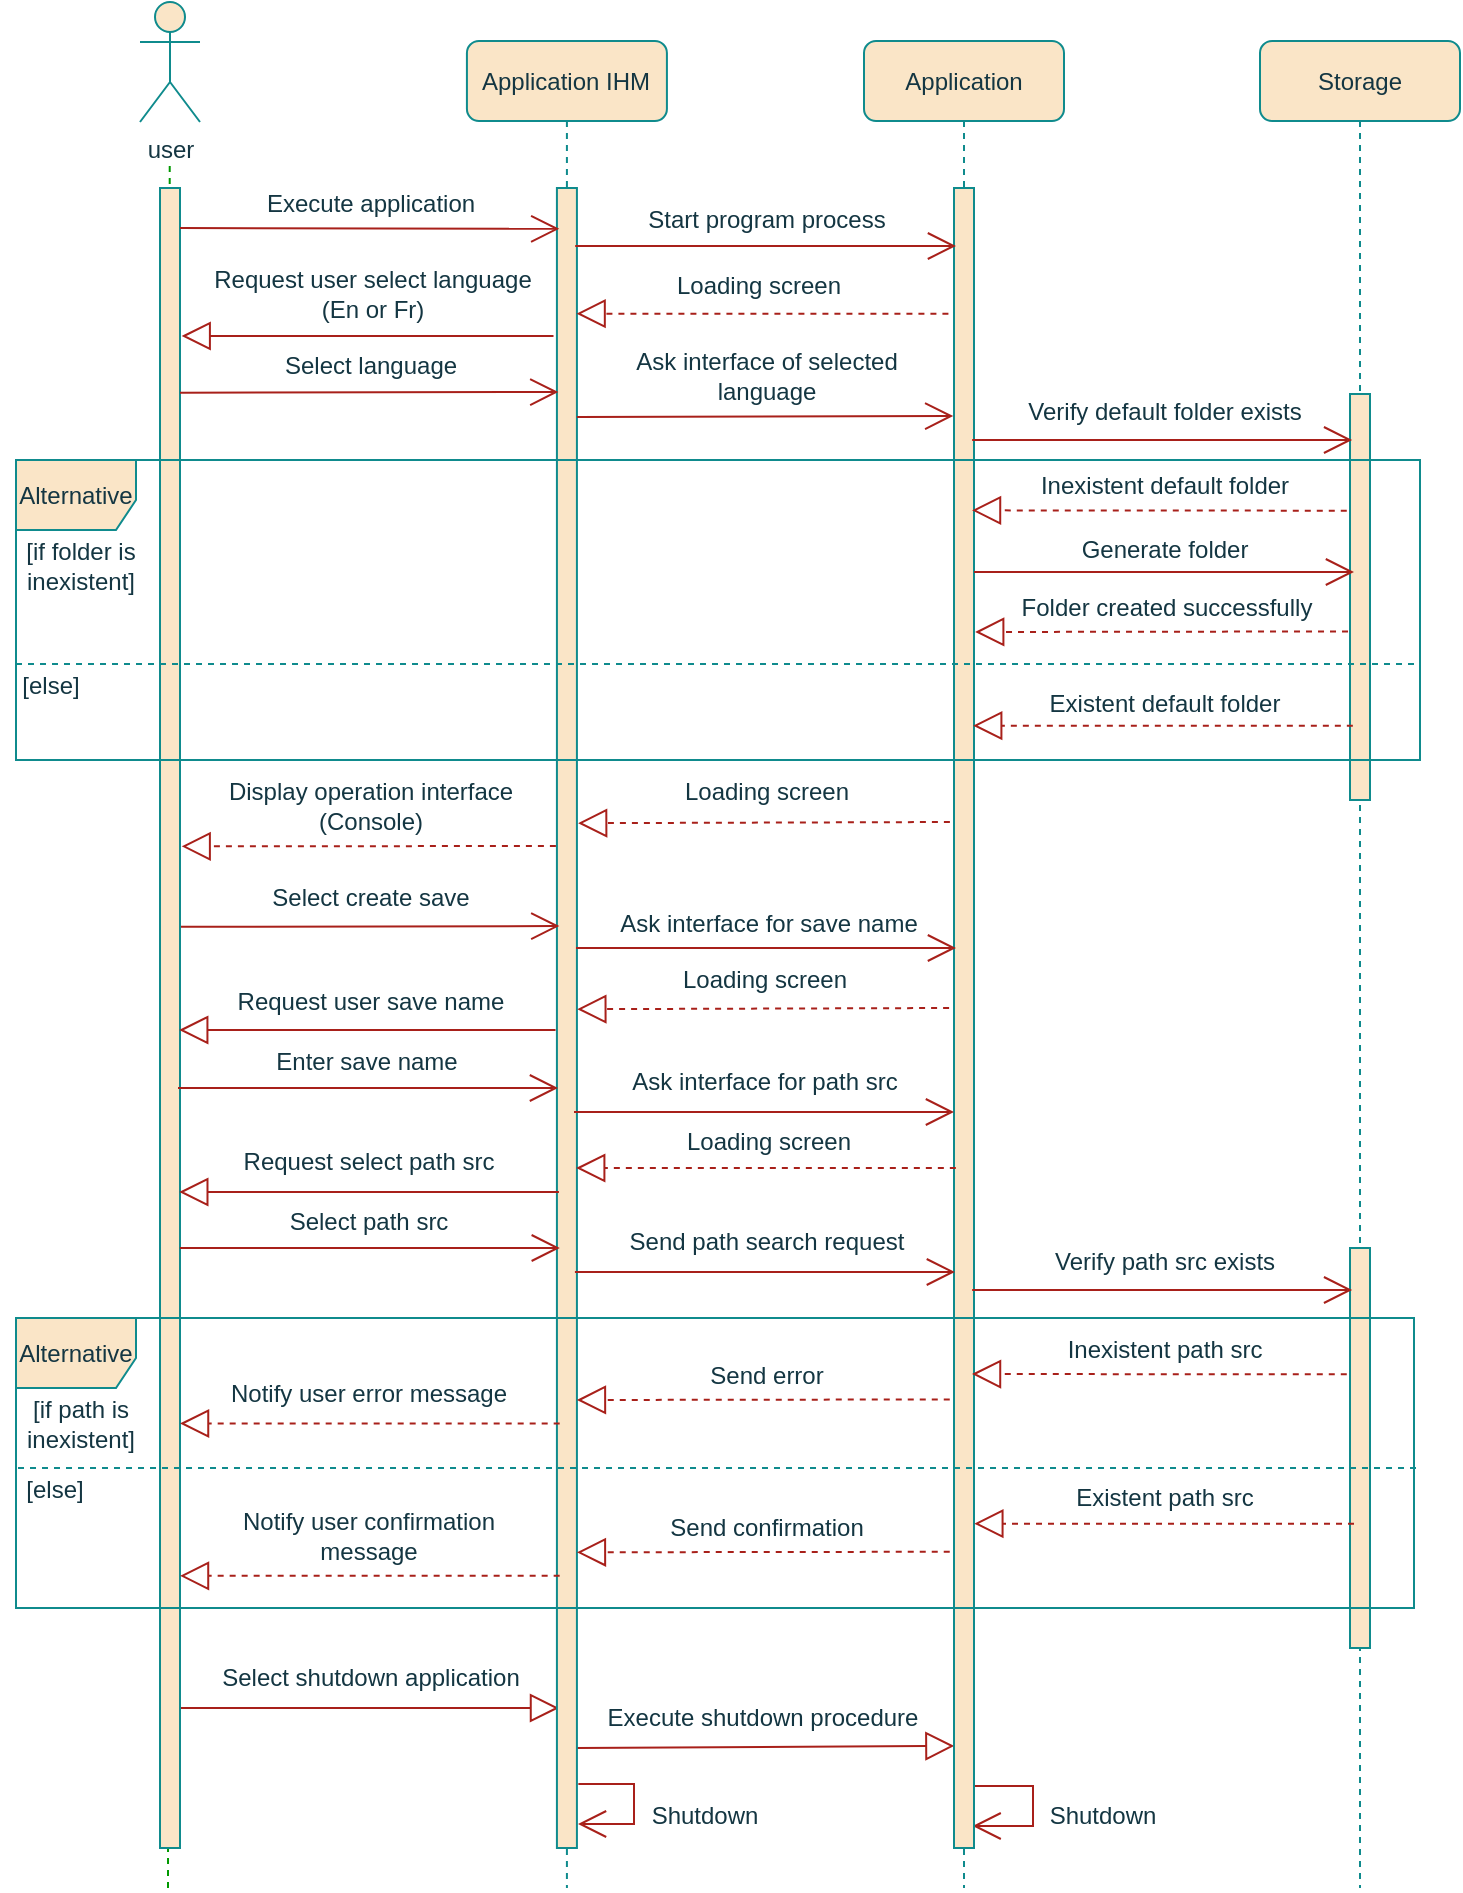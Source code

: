 <mxfile version="20.6.0" type="github" pages="2">
  <diagram id="kgpKYQtTHZ0yAKxKKP6v" name="Page-1">
    <mxGraphModel dx="860" dy="466" grid="1" gridSize="10" guides="1" tooltips="1" connect="1" arrows="1" fold="1" page="1" pageScale="1.2" pageWidth="413" pageHeight="291" background="#FFFFFF" math="0" shadow="0">
      <root>
        <mxCell id="0" />
        <mxCell id="1" parent="0" />
        <mxCell id="sGXvdLq_XoUKNio_A1aQ-141" value="" style="endArrow=block;endFill=0;endSize=12;html=1;rounded=1;entryX=0.021;entryY=0.978;entryDx=0;entryDy=0;entryPerimeter=0;labelBackgroundColor=#DAD2D8;strokeColor=#A8201A;fontColor=#143642;" parent="1" edge="1">
          <mxGeometry width="160" relative="1" as="geometry">
            <mxPoint x="381.25" y="940" as="sourcePoint" />
            <mxPoint x="570.21" y="938.984" as="targetPoint" />
          </mxGeometry>
        </mxCell>
        <mxCell id="sGXvdLq_XoUKNio_A1aQ-8" value="&lt;span style=&quot;&quot;&gt;Application IHM&lt;/span&gt;" style="shape=umlLifeline;perimeter=lifelinePerimeter;whiteSpace=wrap;html=1;container=0;collapsible=0;recursiveResize=0;outlineConnect=0;rounded=1;fillColor=#FAE5C7;strokeColor=#0F8B8D;fontColor=#143642;" parent="1" vertex="1">
          <mxGeometry x="326.46" y="86.5" width="100" height="923.5" as="geometry" />
        </mxCell>
        <mxCell id="sGXvdLq_XoUKNio_A1aQ-1" value="user" style="shape=umlActor;verticalLabelPosition=bottom;verticalAlign=top;html=1;rounded=1;fillColor=#FAE5C7;strokeColor=#0F8B8D;fontColor=#143642;" parent="1" vertex="1">
          <mxGeometry x="163" y="67" width="30" height="60" as="geometry" />
        </mxCell>
        <mxCell id="sGXvdLq_XoUKNio_A1aQ-11" value="&lt;span style=&quot;&quot;&gt;Application&lt;/span&gt;" style="shape=umlLifeline;perimeter=lifelinePerimeter;whiteSpace=wrap;html=1;container=0;collapsible=0;recursiveResize=0;outlineConnect=0;rounded=1;fillColor=#FAE5C7;strokeColor=#0F8B8D;fontColor=#143642;" parent="1" vertex="1">
          <mxGeometry x="525" y="86.5" width="100" height="923.5" as="geometry" />
        </mxCell>
        <mxCell id="sGXvdLq_XoUKNio_A1aQ-12" value="&lt;span style=&quot;&quot;&gt;Storage&lt;/span&gt;" style="shape=umlLifeline;perimeter=lifelinePerimeter;whiteSpace=wrap;html=1;container=0;collapsible=0;recursiveResize=0;outlineConnect=0;rounded=1;fillColor=#FAE5C7;strokeColor=#0F8B8D;fontColor=#143642;" parent="1" vertex="1">
          <mxGeometry x="723" y="86.5" width="100" height="923.5" as="geometry" />
        </mxCell>
        <mxCell id="sGXvdLq_XoUKNio_A1aQ-23" value="" style="endArrow=none;dashed=1;html=1;rounded=1;labelBackgroundColor=#DAD2D8;strokeColor=#009900;fontColor=#143642;fillColor=#d5e8d4;" parent="1" edge="1">
          <mxGeometry width="50" height="50" relative="1" as="geometry">
            <mxPoint x="177" y="1010" as="sourcePoint" />
            <mxPoint x="177.865" y="147" as="targetPoint" />
          </mxGeometry>
        </mxCell>
        <mxCell id="sGXvdLq_XoUKNio_A1aQ-137" value="" style="endArrow=block;endFill=0;endSize=12;html=1;rounded=1;labelBackgroundColor=#DAD2D8;strokeColor=#A8201A;fontColor=#143642;" parent="1" edge="1">
          <mxGeometry width="160" relative="1" as="geometry">
            <mxPoint x="183.0" y="920" as="sourcePoint" />
            <mxPoint x="372.5" y="920" as="targetPoint" />
          </mxGeometry>
        </mxCell>
        <mxCell id="sGXvdLq_XoUKNio_A1aQ-140" value="Execute shutdown procedure" style="text;html=1;align=center;verticalAlign=middle;resizable=0;points=[];autosize=1;strokeColor=none;fillColor=none;rounded=1;fontColor=#143642;" parent="1" vertex="1">
          <mxGeometry x="384.25" y="910" width="180" height="30" as="geometry" />
        </mxCell>
        <mxCell id="sGXvdLq_XoUKNio_A1aQ-146" value="Shutdown" style="text;html=1;align=center;verticalAlign=middle;resizable=0;points=[];autosize=1;strokeColor=none;fillColor=none;rounded=1;fontColor=#143642;" parent="1" vertex="1">
          <mxGeometry x="405.41" y="959" width="80" height="30" as="geometry" />
        </mxCell>
        <mxCell id="sGXvdLq_XoUKNio_A1aQ-147" value="" style="endArrow=open;endFill=1;endSize=12;html=1;rounded=0;labelBackgroundColor=#DAD2D8;strokeColor=#A8201A;fontColor=#143642;" parent="1" edge="1">
          <mxGeometry width="160" relative="1" as="geometry">
            <mxPoint x="579.5" y="959" as="sourcePoint" />
            <mxPoint x="579.31" y="979" as="targetPoint" />
            <Array as="points">
              <mxPoint x="609.5" y="959" />
              <mxPoint x="609.5" y="979" />
            </Array>
          </mxGeometry>
        </mxCell>
        <mxCell id="sGXvdLq_XoUKNio_A1aQ-148" value="Shutdown" style="text;html=1;align=center;verticalAlign=middle;resizable=0;points=[];autosize=1;strokeColor=none;fillColor=none;rounded=1;fontColor=#143642;" parent="1" vertex="1">
          <mxGeometry x="604.08" y="959" width="80" height="30" as="geometry" />
        </mxCell>
        <mxCell id="sGXvdLq_XoUKNio_A1aQ-138" value="Select shutdown application" style="text;html=1;align=center;verticalAlign=middle;resizable=0;points=[];autosize=1;strokeColor=none;fillColor=none;rounded=1;fontColor=#143642;" parent="1" vertex="1">
          <mxGeometry x="193" y="890" width="170" height="30" as="geometry" />
        </mxCell>
        <mxCell id="vB3oa_qT5mKGnojGgwLK-79" value="" style="html=1;points=[];perimeter=orthogonalPerimeter;rounded=0;glass=0;labelBackgroundColor=none;fillStyle=auto;fillColor=#FAE5C7;strokeColor=#0F8B8D;fontColor=#143642;" parent="1" vertex="1">
          <mxGeometry x="173" y="160" width="10" height="830" as="geometry" />
        </mxCell>
        <mxCell id="vB3oa_qT5mKGnojGgwLK-76" value="" style="html=1;points=[];perimeter=orthogonalPerimeter;rounded=0;glass=0;labelBackgroundColor=none;fillStyle=auto;fillColor=#FAE5C7;strokeColor=#0F8B8D;fontColor=#143642;" parent="1" vertex="1">
          <mxGeometry x="371.46" y="160" width="10" height="830" as="geometry" />
        </mxCell>
        <mxCell id="sGXvdLq_XoUKNio_A1aQ-145" value="" style="endArrow=open;endFill=1;endSize=12;html=1;rounded=0;labelBackgroundColor=#DAD2D8;strokeColor=#A8201A;fontColor=#143642;" parent="1" edge="1">
          <mxGeometry width="160" relative="1" as="geometry">
            <mxPoint x="382.17" y="958" as="sourcePoint" />
            <mxPoint x="382.003" y="978" as="targetPoint" />
            <Array as="points">
              <mxPoint x="410" y="958" />
              <mxPoint x="410" y="978" />
            </Array>
          </mxGeometry>
        </mxCell>
        <mxCell id="vB3oa_qT5mKGnojGgwLK-77" value="" style="html=1;points=[];perimeter=orthogonalPerimeter;rounded=0;glass=0;labelBackgroundColor=none;fillStyle=auto;fillColor=#FAE5C7;strokeColor=#0F8B8D;fontColor=#143642;" parent="1" vertex="1">
          <mxGeometry x="570" y="160" width="10" height="830" as="geometry" />
        </mxCell>
        <mxCell id="vB3oa_qT5mKGnojGgwLK-78" value="" style="html=1;points=[];perimeter=orthogonalPerimeter;rounded=0;glass=0;labelBackgroundColor=none;fillStyle=auto;fillColor=#FAE5C7;strokeColor=#0F8B8D;fontColor=#143642;" parent="1" vertex="1">
          <mxGeometry x="768" y="690" width="10" height="200" as="geometry" />
        </mxCell>
        <mxCell id="QkUWkM4qVgkFBgqkuegU-34" value="Select create save" style="text;html=1;align=center;verticalAlign=middle;resizable=0;points=[];autosize=1;strokeColor=none;fillColor=none;rounded=1;fontColor=#143642;" parent="1" vertex="1">
          <mxGeometry x="218.09" y="500" width="120" height="30" as="geometry" />
        </mxCell>
        <mxCell id="QkUWkM4qVgkFBgqkuegU-35" value="" style="endArrow=open;endFill=1;endSize=12;html=1;rounded=1;entryX=0.071;entryY=0.165;entryDx=0;entryDy=0;entryPerimeter=0;labelBackgroundColor=#DAD2D8;strokeColor=#A8201A;fontColor=#143642;" parent="1" edge="1">
          <mxGeometry width="160" relative="1" as="geometry">
            <mxPoint x="183.5" y="529.43" as="sourcePoint" />
            <mxPoint x="372.67" y="529.05" as="targetPoint" />
          </mxGeometry>
        </mxCell>
        <mxCell id="QkUWkM4qVgkFBgqkuegU-50" value="Ask interface for save name" style="text;html=1;align=center;verticalAlign=middle;resizable=0;points=[];autosize=1;strokeColor=none;fillColor=none;rounded=1;fontColor=#143642;" parent="1" vertex="1">
          <mxGeometry x="392" y="513" width="170" height="30" as="geometry" />
        </mxCell>
        <mxCell id="QkUWkM4qVgkFBgqkuegU-51" value="" style="endArrow=open;endFill=1;endSize=12;html=1;rounded=1;labelBackgroundColor=#DAD2D8;strokeColor=#A8201A;fontColor=#143642;" parent="1" edge="1">
          <mxGeometry width="160" relative="1" as="geometry">
            <mxPoint x="381" y="540" as="sourcePoint" />
            <mxPoint x="571" y="540" as="targetPoint" />
          </mxGeometry>
        </mxCell>
        <mxCell id="QkUWkM4qVgkFBgqkuegU-69" value="Enter save name" style="text;html=1;align=center;verticalAlign=middle;resizable=0;points=[];autosize=1;strokeColor=none;fillColor=none;rounded=1;fontColor=#143642;" parent="1" vertex="1">
          <mxGeometry x="221" y="582" width="110" height="30" as="geometry" />
        </mxCell>
        <mxCell id="QkUWkM4qVgkFBgqkuegU-70" value="" style="endArrow=open;endFill=1;endSize=12;html=1;rounded=1;labelBackgroundColor=#DAD2D8;strokeColor=#A8201A;fontColor=#143642;" parent="1" edge="1">
          <mxGeometry width="160" relative="1" as="geometry">
            <mxPoint x="182" y="610.0" as="sourcePoint" />
            <mxPoint x="372" y="610.0" as="targetPoint" />
          </mxGeometry>
        </mxCell>
        <mxCell id="QkUWkM4qVgkFBgqkuegU-71" value="Ask interface for path src" style="text;html=1;align=center;verticalAlign=middle;resizable=0;points=[];autosize=1;strokeColor=none;fillColor=none;rounded=1;fontColor=#143642;" parent="1" vertex="1">
          <mxGeometry x="395" y="592" width="160" height="30" as="geometry" />
        </mxCell>
        <mxCell id="QkUWkM4qVgkFBgqkuegU-72" value="" style="endArrow=open;endFill=1;endSize=12;html=1;rounded=1;labelBackgroundColor=#DAD2D8;strokeColor=#A8201A;fontColor=#143642;" parent="1" edge="1">
          <mxGeometry width="160" relative="1" as="geometry">
            <mxPoint x="380" y="622.0" as="sourcePoint" />
            <mxPoint x="570" y="622.0" as="targetPoint" />
          </mxGeometry>
        </mxCell>
        <mxCell id="QkUWkM4qVgkFBgqkuegU-73" value="Loading screen" style="text;html=1;align=center;verticalAlign=middle;resizable=0;points=[];autosize=1;strokeColor=none;fillColor=none;rounded=1;fontColor=#143642;" parent="1" vertex="1">
          <mxGeometry x="422.42" y="622" width="110" height="30" as="geometry" />
        </mxCell>
        <mxCell id="QkUWkM4qVgkFBgqkuegU-74" value="" style="endArrow=block;dashed=1;endFill=0;endSize=12;html=1;rounded=1;labelBackgroundColor=#DAD2D8;strokeColor=#A8201A;fontColor=#143642;" parent="1" edge="1">
          <mxGeometry width="160" relative="1" as="geometry">
            <mxPoint x="570.92" y="650" as="sourcePoint" />
            <mxPoint x="381.087" y="650" as="targetPoint" />
          </mxGeometry>
        </mxCell>
        <mxCell id="QkUWkM4qVgkFBgqkuegU-75" value="" style="endArrow=block;endFill=0;endSize=12;html=1;rounded=1;labelBackgroundColor=#DAD2D8;strokeColor=#A8201A;fontColor=#143642;" parent="1" edge="1">
          <mxGeometry width="160" relative="1" as="geometry">
            <mxPoint x="372.46" y="662" as="sourcePoint" />
            <mxPoint x="182.627" y="662" as="targetPoint" />
          </mxGeometry>
        </mxCell>
        <mxCell id="QkUWkM4qVgkFBgqkuegU-76" value="Request select path src" style="text;html=1;align=center;verticalAlign=middle;resizable=0;points=[];autosize=1;strokeColor=none;fillColor=none;rounded=1;fontColor=#143642;" parent="1" vertex="1">
          <mxGeometry x="202.04" y="632" width="150" height="30" as="geometry" />
        </mxCell>
        <mxCell id="QkUWkM4qVgkFBgqkuegU-92" value="Alternative" style="shape=umlFrame;whiteSpace=wrap;html=1;width=60;height=35;fillColor=#FAE5C7;strokeColor=#0F8B8D;fontColor=#143642;" parent="1" vertex="1">
          <mxGeometry x="101" y="725" width="699" height="145" as="geometry" />
        </mxCell>
        <mxCell id="QkUWkM4qVgkFBgqkuegU-93" value="[if path is &lt;br&gt;inexistent]" style="text;html=1;align=center;verticalAlign=middle;resizable=0;points=[];autosize=1;strokeColor=none;fillColor=none;fontColor=#143642;" parent="1" vertex="1">
          <mxGeometry x="93" y="758" width="80" height="40" as="geometry" />
        </mxCell>
        <mxCell id="QkUWkM4qVgkFBgqkuegU-94" value="[else]" style="text;html=1;align=center;verticalAlign=middle;resizable=0;points=[];autosize=1;strokeColor=none;fillColor=none;fontColor=#143642;" parent="1" vertex="1">
          <mxGeometry x="95" y="796" width="50" height="30" as="geometry" />
        </mxCell>
        <mxCell id="QkUWkM4qVgkFBgqkuegU-95" value="" style="line;strokeWidth=1;fillColor=none;align=left;verticalAlign=middle;spacingTop=-1;spacingLeft=3;spacingRight=3;rotatable=0;labelPosition=right;points=[];portConstraint=eastwest;dashed=1;labelBackgroundColor=#DAD2D8;strokeColor=#0F8B8D;fontColor=#143642;" parent="1" vertex="1">
          <mxGeometry x="102" y="796" width="700" height="8" as="geometry" />
        </mxCell>
        <mxCell id="QkUWkM4qVgkFBgqkuegU-96" value="" style="endArrow=block;dashed=1;endFill=0;endSize=12;html=1;rounded=1;exitX=-0.161;exitY=0.058;exitDx=0;exitDy=0;exitPerimeter=0;labelBackgroundColor=#DAD2D8;strokeColor=#A8201A;fontColor=#143642;" parent="1" edge="1">
          <mxGeometry width="160" relative="1" as="geometry">
            <mxPoint x="766.39" y="753.18" as="sourcePoint" />
            <mxPoint x="579.0" y="753" as="targetPoint" />
          </mxGeometry>
        </mxCell>
        <mxCell id="QkUWkM4qVgkFBgqkuegU-98" value="" style="endArrow=block;dashed=1;endFill=0;endSize=12;html=1;rounded=1;targetPerimeterSpacing=-4;sourcePerimeterSpacing=3;labelBackgroundColor=#DAD2D8;strokeColor=#A8201A;fontColor=#143642;" parent="1" edge="1">
          <mxGeometry width="160" relative="1" as="geometry">
            <mxPoint x="770.0" y="827.83" as="sourcePoint" />
            <mxPoint x="580.167" y="827.83" as="targetPoint" />
          </mxGeometry>
        </mxCell>
        <mxCell id="QkUWkM4qVgkFBgqkuegU-99" value="Verify path src exists" style="text;html=1;align=center;verticalAlign=middle;resizable=0;points=[];autosize=1;strokeColor=none;fillColor=none;rounded=1;fontColor=#143642;" parent="1" vertex="1">
          <mxGeometry x="609.5" y="682" width="130" height="30" as="geometry" />
        </mxCell>
        <mxCell id="QkUWkM4qVgkFBgqkuegU-100" value="Inexistent path src" style="text;html=1;align=center;verticalAlign=middle;resizable=0;points=[];autosize=1;strokeColor=none;fillColor=none;rounded=1;fontColor=#143642;" parent="1" vertex="1">
          <mxGeometry x="615.0" y="726" width="120" height="30" as="geometry" />
        </mxCell>
        <mxCell id="QkUWkM4qVgkFBgqkuegU-102" value="Existent path src" style="text;html=1;align=center;verticalAlign=middle;resizable=0;points=[];autosize=1;strokeColor=none;fillColor=none;rounded=1;fontColor=#143642;" parent="1" vertex="1">
          <mxGeometry x="620.08" y="800" width="110" height="30" as="geometry" />
        </mxCell>
        <mxCell id="QkUWkM4qVgkFBgqkuegU-103" value="" style="endArrow=open;endFill=1;endSize=12;html=1;rounded=1;targetPerimeterSpacing=-4;sourcePerimeterSpacing=3;labelBackgroundColor=#DAD2D8;strokeColor=#A8201A;fontColor=#143642;" parent="1" edge="1">
          <mxGeometry width="160" relative="1" as="geometry">
            <mxPoint x="579.08" y="711" as="sourcePoint" />
            <mxPoint x="769.08" y="711" as="targetPoint" />
          </mxGeometry>
        </mxCell>
        <mxCell id="QkUWkM4qVgkFBgqkuegU-163" value="Loading screen" style="text;html=1;align=center;verticalAlign=middle;resizable=0;points=[];autosize=1;strokeColor=none;fillColor=none;rounded=1;fontColor=#143642;" parent="1" vertex="1">
          <mxGeometry x="419.77" y="541" width="110" height="30" as="geometry" />
        </mxCell>
        <mxCell id="QkUWkM4qVgkFBgqkuegU-164" value="" style="endArrow=block;dashed=1;endFill=0;endSize=12;html=1;rounded=1;exitX=-0.211;exitY=0.186;exitDx=0;exitDy=0;exitPerimeter=0;labelBackgroundColor=#DAD2D8;strokeColor=#A8201A;fontColor=#143642;" parent="1" edge="1">
          <mxGeometry width="160" relative="1" as="geometry">
            <mxPoint x="567.55" y="569.998" as="sourcePoint" />
            <mxPoint x="381.66" y="570.59" as="targetPoint" />
          </mxGeometry>
        </mxCell>
        <mxCell id="QkUWkM4qVgkFBgqkuegU-165" value="Request user save name" style="text;html=1;align=center;verticalAlign=middle;resizable=0;points=[];autosize=1;strokeColor=none;fillColor=none;rounded=1;fontColor=#143642;" parent="1" vertex="1">
          <mxGeometry x="197.6" y="552" width="160" height="30" as="geometry" />
        </mxCell>
        <mxCell id="QkUWkM4qVgkFBgqkuegU-166" value="" style="endArrow=block;endFill=0;endSize=12;html=1;rounded=1;labelBackgroundColor=#DAD2D8;strokeColor=#A8201A;fontColor=#143642;" parent="1" edge="1">
          <mxGeometry width="160" relative="1" as="geometry">
            <mxPoint x="370.77" y="581.0" as="sourcePoint" />
            <mxPoint x="182.597" y="581.0" as="targetPoint" />
          </mxGeometry>
        </mxCell>
        <mxCell id="vIvqh3EOmnA0zH3-zFLY-1" value="" style="html=1;points=[];perimeter=orthogonalPerimeter;rounded=0;glass=0;labelBackgroundColor=none;fillStyle=auto;fillColor=#FAE5C7;strokeColor=#0F8B8D;fontColor=#143642;" parent="1" vertex="1">
          <mxGeometry x="768" y="263" width="10" height="203" as="geometry" />
        </mxCell>
        <mxCell id="vIvqh3EOmnA0zH3-zFLY-2" value="" style="endArrow=block;dashed=1;endFill=0;endSize=12;html=1;rounded=1;exitX=-0.161;exitY=0.058;exitDx=0;exitDy=0;exitPerimeter=0;labelBackgroundColor=#DAD2D8;strokeColor=#A8201A;fontColor=#143642;" parent="1" edge="1">
          <mxGeometry width="160" relative="1" as="geometry">
            <mxPoint x="766.39" y="321.35" as="sourcePoint" />
            <mxPoint x="579.0" y="321.17" as="targetPoint" />
          </mxGeometry>
        </mxCell>
        <mxCell id="vIvqh3EOmnA0zH3-zFLY-3" value="" style="endArrow=block;dashed=1;endFill=0;endSize=12;html=1;rounded=1;labelBackgroundColor=#DAD2D8;strokeColor=#A8201A;fontColor=#143642;" parent="1" edge="1">
          <mxGeometry width="160" relative="1" as="geometry">
            <mxPoint x="567.21" y="222.82" as="sourcePoint" />
            <mxPoint x="381.29" y="222.82" as="targetPoint" />
          </mxGeometry>
        </mxCell>
        <mxCell id="vIvqh3EOmnA0zH3-zFLY-4" value="" style="endArrow=open;endFill=1;endSize=12;html=1;rounded=1;targetPerimeterSpacing=-4;sourcePerimeterSpacing=3;labelBackgroundColor=#DAD2D8;strokeColor=#A8201A;fontColor=#143642;" parent="1" edge="1">
          <mxGeometry width="160" relative="1" as="geometry">
            <mxPoint x="580" y="352.0" as="sourcePoint" />
            <mxPoint x="770" y="352.0" as="targetPoint" />
          </mxGeometry>
        </mxCell>
        <mxCell id="vIvqh3EOmnA0zH3-zFLY-5" value="" style="endArrow=block;dashed=1;endFill=0;endSize=12;html=1;rounded=1;targetPerimeterSpacing=-4;sourcePerimeterSpacing=3;labelBackgroundColor=#DAD2D8;strokeColor=#A8201A;fontColor=#143642;" parent="1" edge="1">
          <mxGeometry width="160" relative="1" as="geometry">
            <mxPoint x="769.42" y="428.83" as="sourcePoint" />
            <mxPoint x="579.587" y="428.83" as="targetPoint" />
          </mxGeometry>
        </mxCell>
        <mxCell id="vIvqh3EOmnA0zH3-zFLY-6" value="Execute application" style="text;html=1;align=center;verticalAlign=middle;resizable=0;points=[];autosize=1;strokeColor=none;fillColor=none;rounded=1;fontColor=#143642;" parent="1" vertex="1">
          <mxGeometry x="213" y="153" width="130" height="30" as="geometry" />
        </mxCell>
        <mxCell id="vIvqh3EOmnA0zH3-zFLY-7" value="" style="endArrow=open;endFill=1;endSize=12;html=1;rounded=1;entryX=0.118;entryY=0.021;entryDx=0;entryDy=0;entryPerimeter=0;labelBackgroundColor=#DAD2D8;strokeColor=#A8201A;fontColor=#143642;" parent="1" edge="1">
          <mxGeometry width="160" relative="1" as="geometry">
            <mxPoint x="183" y="180.0" as="sourcePoint" />
            <mxPoint x="372.64" y="180.423" as="targetPoint" />
          </mxGeometry>
        </mxCell>
        <mxCell id="vIvqh3EOmnA0zH3-zFLY-8" value="Start program process" style="text;html=1;align=center;verticalAlign=middle;resizable=0;points=[];autosize=1;strokeColor=none;fillColor=none;rounded=1;fontColor=#143642;" parent="1" vertex="1">
          <mxGeometry x="406" y="161" width="140" height="30" as="geometry" />
        </mxCell>
        <mxCell id="vIvqh3EOmnA0zH3-zFLY-9" value="" style="endArrow=open;endFill=1;endSize=12;html=1;rounded=1;exitX=0.913;exitY=0.022;exitDx=0;exitDy=0;exitPerimeter=0;labelBackgroundColor=#DAD2D8;strokeColor=#A8201A;fontColor=#143642;" parent="1" edge="1">
          <mxGeometry width="160" relative="1" as="geometry">
            <mxPoint x="380.59" y="189.016" as="sourcePoint" />
            <mxPoint x="571" y="189.0" as="targetPoint" />
          </mxGeometry>
        </mxCell>
        <mxCell id="vIvqh3EOmnA0zH3-zFLY-10" value="" style="endArrow=block;dashed=1;endFill=0;endSize=12;html=1;rounded=1;exitX=-0.125;exitY=0.144;exitDx=0;exitDy=0;exitPerimeter=0;labelBackgroundColor=#DAD2D8;strokeColor=#A8201A;fontColor=#143642;" parent="1" edge="1">
          <mxGeometry width="160" relative="1" as="geometry">
            <mxPoint x="370.95" y="489.002" as="sourcePoint" />
            <mxPoint x="183.827" y="489.17" as="targetPoint" />
          </mxGeometry>
        </mxCell>
        <mxCell id="vIvqh3EOmnA0zH3-zFLY-11" value="Verify default folder exists" style="text;html=1;align=center;verticalAlign=middle;resizable=0;points=[];autosize=1;strokeColor=none;fillColor=none;rounded=1;fontColor=#143642;" parent="1" vertex="1">
          <mxGeometry x="594.5" y="257" width="160" height="30" as="geometry" />
        </mxCell>
        <mxCell id="vIvqh3EOmnA0zH3-zFLY-12" value="Alternative" style="shape=umlFrame;whiteSpace=wrap;html=1;width=60;height=35;fillColor=#FAE5C7;strokeColor=#0F8B8D;fontColor=#143642;" parent="1" vertex="1">
          <mxGeometry x="101" y="296" width="702" height="150" as="geometry" />
        </mxCell>
        <mxCell id="vIvqh3EOmnA0zH3-zFLY-13" value="Loading screen" style="text;html=1;align=center;verticalAlign=middle;resizable=0;points=[];autosize=1;strokeColor=none;fillColor=none;rounded=1;fontColor=#143642;" parent="1" vertex="1">
          <mxGeometry x="417.0" y="194" width="110" height="30" as="geometry" />
        </mxCell>
        <mxCell id="vIvqh3EOmnA0zH3-zFLY-14" value="[if folder is &lt;br&gt;inexistent]" style="text;html=1;align=center;verticalAlign=middle;resizable=0;points=[];autosize=1;strokeColor=none;fillColor=none;fontColor=#143642;" parent="1" vertex="1">
          <mxGeometry x="93" y="329" width="80" height="40" as="geometry" />
        </mxCell>
        <mxCell id="vIvqh3EOmnA0zH3-zFLY-15" value="[else]" style="text;html=1;align=center;verticalAlign=middle;resizable=0;points=[];autosize=1;strokeColor=none;fillColor=none;fontColor=#143642;" parent="1" vertex="1">
          <mxGeometry x="93" y="394" width="50" height="30" as="geometry" />
        </mxCell>
        <mxCell id="vIvqh3EOmnA0zH3-zFLY-16" value="Inexistent default folder" style="text;html=1;align=center;verticalAlign=middle;resizable=0;points=[];autosize=1;strokeColor=none;fillColor=none;rounded=1;fontColor=#143642;" parent="1" vertex="1">
          <mxGeometry x="600.0" y="294.17" width="150" height="30" as="geometry" />
        </mxCell>
        <mxCell id="vIvqh3EOmnA0zH3-zFLY-17" value="" style="line;strokeWidth=1;fillColor=none;align=left;verticalAlign=middle;spacingTop=-1;spacingLeft=3;spacingRight=3;rotatable=0;labelPosition=right;points=[];portConstraint=eastwest;dashed=1;labelBackgroundColor=#DAD2D8;strokeColor=#0F8B8D;fontColor=#143642;" parent="1" vertex="1">
          <mxGeometry x="101" y="394" width="700" height="8" as="geometry" />
        </mxCell>
        <mxCell id="vIvqh3EOmnA0zH3-zFLY-18" value="Generate folder" style="text;html=1;align=center;verticalAlign=middle;resizable=0;points=[];autosize=1;strokeColor=none;fillColor=none;rounded=1;fontColor=#143642;" parent="1" vertex="1">
          <mxGeometry x="620.42" y="326" width="110" height="30" as="geometry" />
        </mxCell>
        <mxCell id="vIvqh3EOmnA0zH3-zFLY-19" value="Existent default folder" style="text;html=1;align=center;verticalAlign=middle;resizable=0;points=[];autosize=1;strokeColor=none;fillColor=none;rounded=1;fontColor=#143642;" parent="1" vertex="1">
          <mxGeometry x="604.5" y="403" width="140" height="30" as="geometry" />
        </mxCell>
        <mxCell id="vIvqh3EOmnA0zH3-zFLY-20" value="Display operation interface&lt;br&gt;(Console)" style="text;html=1;align=center;verticalAlign=middle;resizable=0;points=[];autosize=1;strokeColor=none;fillColor=none;rounded=1;fontColor=#143642;" parent="1" vertex="1">
          <mxGeometry x="193" y="449" width="170" height="40" as="geometry" />
        </mxCell>
        <mxCell id="vIvqh3EOmnA0zH3-zFLY-21" value="" style="endArrow=open;endFill=1;endSize=12;html=1;rounded=1;targetPerimeterSpacing=-4;sourcePerimeterSpacing=3;labelBackgroundColor=#DAD2D8;strokeColor=#A8201A;fontColor=#143642;" parent="1" edge="1">
          <mxGeometry width="160" relative="1" as="geometry">
            <mxPoint x="579.08" y="286.0" as="sourcePoint" />
            <mxPoint x="769.08" y="286.0" as="targetPoint" />
          </mxGeometry>
        </mxCell>
        <mxCell id="vIvqh3EOmnA0zH3-zFLY-22" value="" style="endArrow=block;dashed=1;endFill=0;endSize=12;html=1;rounded=1;targetPerimeterSpacing=-4;sourcePerimeterSpacing=3;exitX=-0.099;exitY=0.603;exitDx=0;exitDy=0;exitPerimeter=0;labelBackgroundColor=#DAD2D8;strokeColor=#A8201A;fontColor=#143642;" parent="1" edge="1">
          <mxGeometry width="160" relative="1" as="geometry">
            <mxPoint x="767.01" y="381.72" as="sourcePoint" />
            <mxPoint x="580.587" y="382.0" as="targetPoint" />
          </mxGeometry>
        </mxCell>
        <mxCell id="vIvqh3EOmnA0zH3-zFLY-23" value="Folder created successfully" style="text;html=1;align=center;verticalAlign=middle;resizable=0;points=[];autosize=1;strokeColor=none;fillColor=none;rounded=1;fontColor=#143642;" parent="1" vertex="1">
          <mxGeometry x="590.5" y="355.0" width="170" height="30" as="geometry" />
        </mxCell>
        <mxCell id="vIvqh3EOmnA0zH3-zFLY-24" value="Request user select language&lt;br&gt;(En or Fr)" style="text;html=1;align=center;verticalAlign=middle;resizable=0;points=[];autosize=1;strokeColor=none;fillColor=none;rounded=1;fontColor=#143642;" parent="1" vertex="1">
          <mxGeometry x="188.83" y="193" width="180" height="40" as="geometry" />
        </mxCell>
        <mxCell id="vIvqh3EOmnA0zH3-zFLY-25" value="" style="endArrow=block;endFill=0;endSize=12;html=1;rounded=1;labelBackgroundColor=#DAD2D8;strokeColor=#A8201A;fontColor=#143642;" parent="1" edge="1">
          <mxGeometry width="160" relative="1" as="geometry">
            <mxPoint x="369.75" y="234.0" as="sourcePoint" />
            <mxPoint x="183.83" y="234.0" as="targetPoint" />
          </mxGeometry>
        </mxCell>
        <mxCell id="vIvqh3EOmnA0zH3-zFLY-26" value="Select language" style="text;html=1;align=center;verticalAlign=middle;resizable=0;points=[];autosize=1;strokeColor=none;fillColor=none;rounded=1;fontColor=#143642;" parent="1" vertex="1">
          <mxGeometry x="223" y="234" width="110" height="30" as="geometry" />
        </mxCell>
        <mxCell id="vIvqh3EOmnA0zH3-zFLY-27" value="" style="endArrow=open;endFill=1;endSize=12;html=1;rounded=1;entryX=0.071;entryY=0.165;entryDx=0;entryDy=0;entryPerimeter=0;labelBackgroundColor=#DAD2D8;strokeColor=#A8201A;fontColor=#143642;" parent="1" edge="1">
          <mxGeometry width="160" relative="1" as="geometry">
            <mxPoint x="183" y="262.38" as="sourcePoint" />
            <mxPoint x="372.17" y="262.0" as="targetPoint" />
          </mxGeometry>
        </mxCell>
        <mxCell id="vIvqh3EOmnA0zH3-zFLY-28" value="Loading screen" style="text;html=1;align=center;verticalAlign=middle;resizable=0;points=[];autosize=1;strokeColor=none;fillColor=none;rounded=1;fontColor=#143642;" parent="1" vertex="1">
          <mxGeometry x="420.83" y="447" width="110" height="30" as="geometry" />
        </mxCell>
        <mxCell id="vIvqh3EOmnA0zH3-zFLY-29" value="" style="endArrow=block;dashed=1;endFill=0;endSize=12;html=1;rounded=1;exitX=-0.211;exitY=0.186;exitDx=0;exitDy=0;exitPerimeter=0;labelBackgroundColor=#DAD2D8;strokeColor=#A8201A;fontColor=#143642;" parent="1" edge="1">
          <mxGeometry width="160" relative="1" as="geometry">
            <mxPoint x="567.95" y="476.998" as="sourcePoint" />
            <mxPoint x="382.06" y="477.59" as="targetPoint" />
          </mxGeometry>
        </mxCell>
        <mxCell id="vIvqh3EOmnA0zH3-zFLY-30" value="" style="endArrow=open;endFill=1;endSize=12;html=1;rounded=1;entryX=-0.083;entryY=0.173;entryDx=0;entryDy=0;entryPerimeter=0;labelBackgroundColor=#DAD2D8;strokeColor=#A8201A;fontColor=#143642;" parent="1" edge="1">
          <mxGeometry width="160" relative="1" as="geometry">
            <mxPoint x="381.46" y="274.56" as="sourcePoint" />
            <mxPoint x="569.63" y="274.004" as="targetPoint" />
          </mxGeometry>
        </mxCell>
        <mxCell id="vIvqh3EOmnA0zH3-zFLY-31" value="Ask interface of selected &lt;br&gt;language" style="text;html=1;align=center;verticalAlign=middle;resizable=0;points=[];autosize=1;strokeColor=none;fillColor=none;rounded=1;fontColor=#143642;" parent="1" vertex="1">
          <mxGeometry x="400.83" y="234" width="150" height="40" as="geometry" />
        </mxCell>
        <mxCell id="-Mn29efosp4wrqT6ohKR-1" value="Select path src" style="text;html=1;align=center;verticalAlign=middle;resizable=0;points=[];autosize=1;strokeColor=none;fillColor=none;rounded=1;fontColor=#143642;" vertex="1" parent="1">
          <mxGeometry x="226.92" y="662" width="100" height="30" as="geometry" />
        </mxCell>
        <mxCell id="-Mn29efosp4wrqT6ohKR-2" value="" style="endArrow=open;endFill=1;endSize=12;html=1;rounded=1;labelBackgroundColor=#DAD2D8;strokeColor=#A8201A;fontColor=#143642;" edge="1" parent="1">
          <mxGeometry width="160" relative="1" as="geometry">
            <mxPoint x="182.92" y="690" as="sourcePoint" />
            <mxPoint x="372.92" y="690" as="targetPoint" />
          </mxGeometry>
        </mxCell>
        <mxCell id="-Mn29efosp4wrqT6ohKR-3" value="Send path search request" style="text;html=1;align=center;verticalAlign=middle;resizable=0;points=[];autosize=1;strokeColor=none;fillColor=none;rounded=1;fontColor=#143642;" vertex="1" parent="1">
          <mxGeometry x="396.46" y="672" width="160" height="30" as="geometry" />
        </mxCell>
        <mxCell id="-Mn29efosp4wrqT6ohKR-4" value="" style="endArrow=open;endFill=1;endSize=12;html=1;rounded=1;labelBackgroundColor=#DAD2D8;strokeColor=#A8201A;fontColor=#143642;" edge="1" parent="1">
          <mxGeometry width="160" relative="1" as="geometry">
            <mxPoint x="380.46" y="702.0" as="sourcePoint" />
            <mxPoint x="570.46" y="702.0" as="targetPoint" />
          </mxGeometry>
        </mxCell>
        <mxCell id="-Mn29efosp4wrqT6ohKR-5" value="" style="endArrow=block;dashed=1;endFill=0;endSize=12;html=1;rounded=1;targetPerimeterSpacing=-4;sourcePerimeterSpacing=3;exitX=-0.099;exitY=0.603;exitDx=0;exitDy=0;exitPerimeter=0;labelBackgroundColor=#DAD2D8;strokeColor=#A8201A;fontColor=#143642;" edge="1" parent="1">
          <mxGeometry width="160" relative="1" as="geometry">
            <mxPoint x="567.88" y="765.72" as="sourcePoint" />
            <mxPoint x="381.457" y="766" as="targetPoint" />
          </mxGeometry>
        </mxCell>
        <mxCell id="-Mn29efosp4wrqT6ohKR-6" value="Send error" style="text;html=1;align=center;verticalAlign=middle;resizable=0;points=[];autosize=1;strokeColor=none;fillColor=none;rounded=1;fontColor=#143642;" vertex="1" parent="1">
          <mxGeometry x="436.37" y="739" width="80" height="30" as="geometry" />
        </mxCell>
        <mxCell id="-Mn29efosp4wrqT6ohKR-7" value="" style="endArrow=block;endFill=0;endSize=12;html=1;rounded=1;labelBackgroundColor=#DAD2D8;strokeColor=#A8201A;fontColor=#143642;dashed=1;" edge="1" parent="1">
          <mxGeometry width="160" relative="1" as="geometry">
            <mxPoint x="372.84" y="777.75" as="sourcePoint" />
            <mxPoint x="183.007" y="777.75" as="targetPoint" />
          </mxGeometry>
        </mxCell>
        <mxCell id="-Mn29efosp4wrqT6ohKR-8" value="Notify user error message" style="text;html=1;align=center;verticalAlign=middle;resizable=0;points=[];autosize=1;strokeColor=none;fillColor=none;rounded=1;fontColor=#143642;" vertex="1" parent="1">
          <mxGeometry x="197.42" y="747.75" width="160" height="30" as="geometry" />
        </mxCell>
        <mxCell id="-Mn29efosp4wrqT6ohKR-9" value="" style="endArrow=block;dashed=1;endFill=0;endSize=12;html=1;rounded=1;targetPerimeterSpacing=-4;sourcePerimeterSpacing=3;exitX=-0.099;exitY=0.603;exitDx=0;exitDy=0;exitPerimeter=0;labelBackgroundColor=#DAD2D8;strokeColor=#A8201A;fontColor=#143642;" edge="1" parent="1">
          <mxGeometry width="160" relative="1" as="geometry">
            <mxPoint x="567.87" y="841.87" as="sourcePoint" />
            <mxPoint x="381.447" y="842.15" as="targetPoint" />
          </mxGeometry>
        </mxCell>
        <mxCell id="-Mn29efosp4wrqT6ohKR-10" value="Send confirmation" style="text;html=1;align=center;verticalAlign=middle;resizable=0;points=[];autosize=1;strokeColor=none;fillColor=none;rounded=1;fontColor=#143642;" vertex="1" parent="1">
          <mxGeometry x="416.36" y="815.15" width="120" height="30" as="geometry" />
        </mxCell>
        <mxCell id="-Mn29efosp4wrqT6ohKR-11" value="" style="endArrow=block;endFill=0;endSize=12;html=1;rounded=1;labelBackgroundColor=#DAD2D8;strokeColor=#A8201A;fontColor=#143642;dashed=1;" edge="1" parent="1">
          <mxGeometry width="160" relative="1" as="geometry">
            <mxPoint x="372.83" y="853.9" as="sourcePoint" />
            <mxPoint x="182.997" y="853.9" as="targetPoint" />
          </mxGeometry>
        </mxCell>
        <mxCell id="-Mn29efosp4wrqT6ohKR-12" value="Notify user confirmation &lt;br&gt;message" style="text;html=1;align=center;verticalAlign=middle;resizable=0;points=[];autosize=1;strokeColor=none;fillColor=none;rounded=1;fontColor=#143642;" vertex="1" parent="1">
          <mxGeometry x="202.41" y="813.9" width="150" height="40" as="geometry" />
        </mxCell>
      </root>
    </mxGraphModel>
  </diagram>
  <diagram id="3ZrVqN0CCjWX2elIm5Bh" name="Page-2">
    <mxGraphModel dx="731" dy="351" grid="1" gridSize="10" guides="1" tooltips="1" connect="1" arrows="1" fold="1" page="1" pageScale="1" pageWidth="413" pageHeight="291" math="0" shadow="0">
      <root>
        <mxCell id="0" />
        <mxCell id="1" parent="0" />
      </root>
    </mxGraphModel>
  </diagram>
</mxfile>
